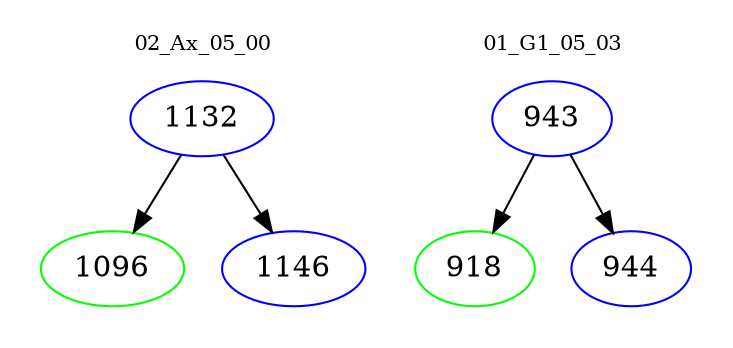 digraph{
subgraph cluster_0 {
color = white
label = "02_Ax_05_00";
fontsize=10;
T0_1132 [label="1132", color="blue"]
T0_1132 -> T0_1096 [color="black"]
T0_1096 [label="1096", color="green"]
T0_1132 -> T0_1146 [color="black"]
T0_1146 [label="1146", color="blue"]
}
subgraph cluster_1 {
color = white
label = "01_G1_05_03";
fontsize=10;
T1_943 [label="943", color="blue"]
T1_943 -> T1_918 [color="black"]
T1_918 [label="918", color="green"]
T1_943 -> T1_944 [color="black"]
T1_944 [label="944", color="blue"]
}
}
